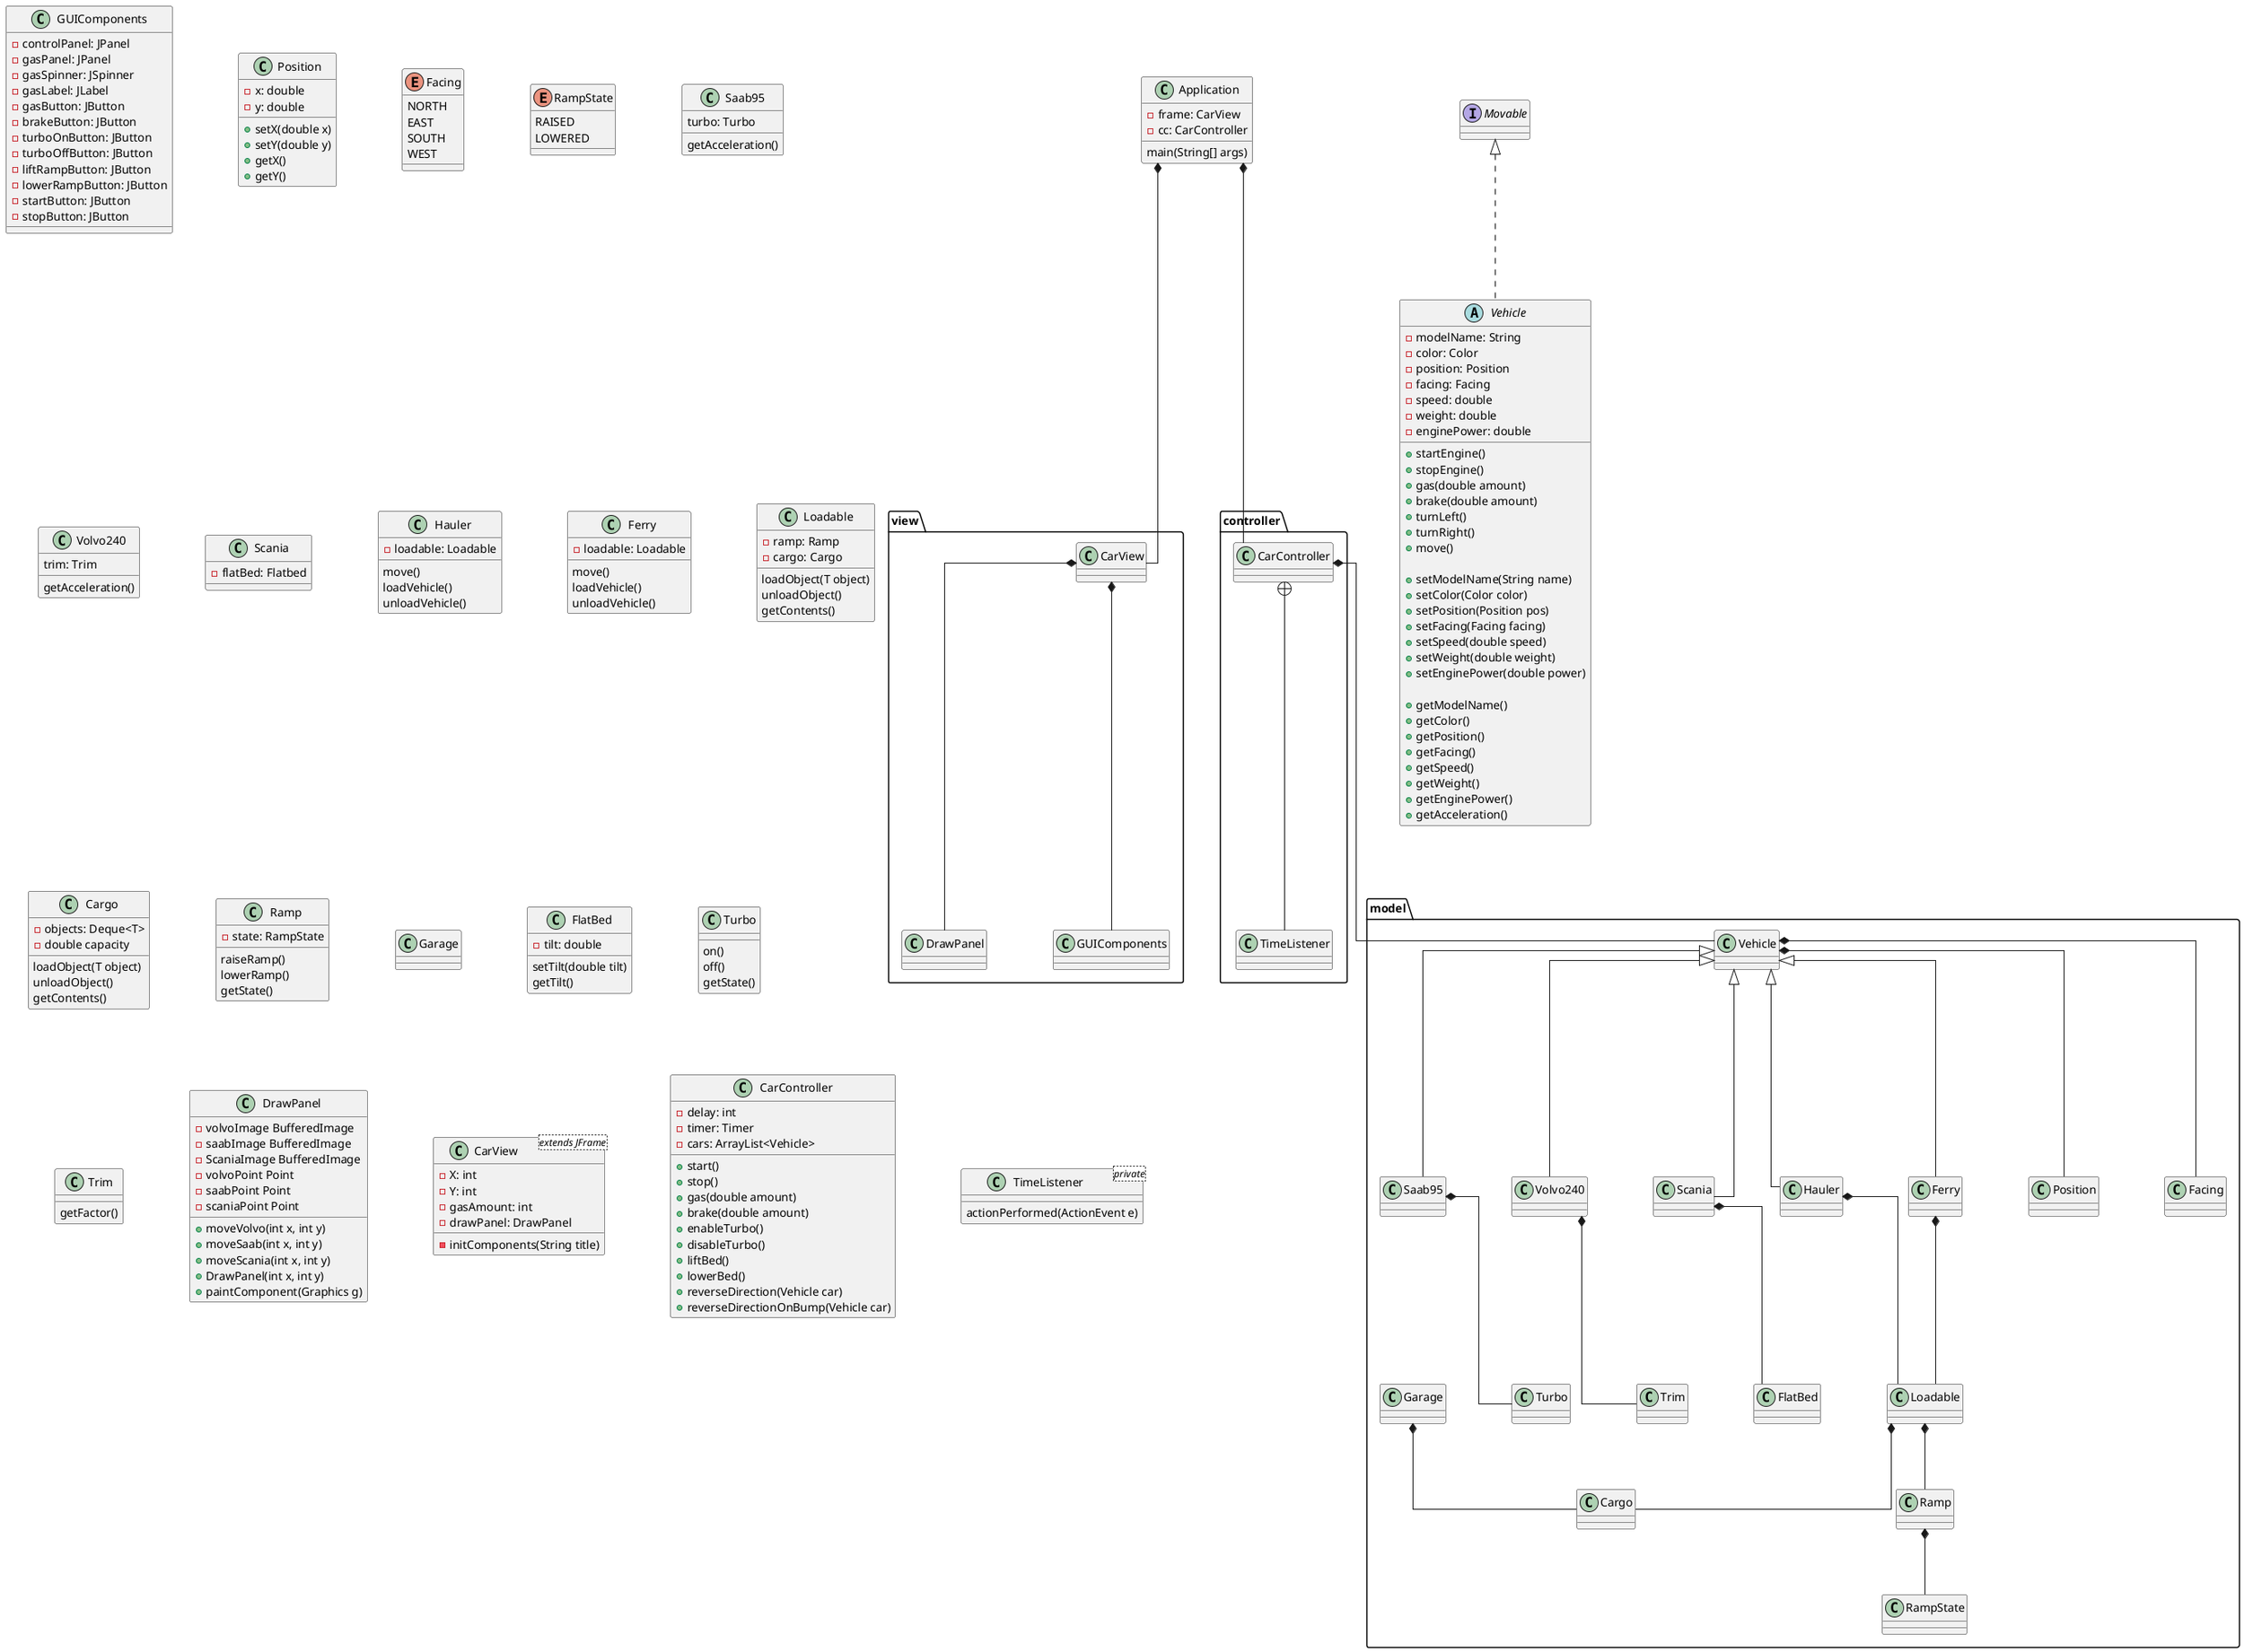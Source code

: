 @startuml new-uml
skinparam nodesep 80
skinparam ranksep 80
skinparam Linetype ortho
    package model {
        Vehicle             <|-- Saab95
        Vehicle             <|-- Volvo240
        Vehicle             <|-- Scania
        Vehicle             <|-- Hauler
        Vehicle             <|-- Ferry

        Vehicle             *-- Position
        Vehicle             *-- Facing

        Volvo240            *-- Trim
        Saab95              *-- Turbo
        Hauler              *-- Loadable
        Ferry               *-- Loadable
        Loadable            *-- Ramp
        Loadable            *-- Cargo
        Garage              *-- Cargo
        Scania              *-- FlatBed
        Ramp                *-- RampState
    }

    package view {
        CarView             *-- DrawPanel
        CarView             *-- GUIComponents
    }

    package controller {      
        CarController       +-- TimeListener
    }

    CarController           *-- Vehicle
    Application             *-- CarView
    Application             *-- CarController

    class GUIComponents {
        -controlPanel: JPanel
        -gasPanel: JPanel
        -gasSpinner: JSpinner
        -gasLabel: JLabel
        -gasButton: JButton
        -brakeButton: JButton
        -turboOnButton: JButton
        -turboOffButton: JButton
        -liftRampButton: JButton
        -lowerRampButton: JButton
        -startButton: JButton
        -stopButton: JButton
    }

    class Application {
        -frame: CarView
        -cc: CarController
        main(String[] args)
    }

    interface Movable {

    }

    /' Position, etc '/

    class Position {
        -x: double
        -y: double
        +setX(double x)
        +setY(double y)
        +getX()
        +getY()
    }

    /' Enums '/

    enum Facing {
        NORTH
        EAST
        SOUTH
        WEST
    }

    enum RampState {
        RAISED
        LOWERED
    }

    /' Vehicle Class '/
    
    abstract Vehicle implements Movable {
        -modelName: String
        -color: Color
        -position: Position
        -facing: Facing
        -speed: double
        -weight: double
        -enginePower: double

        +startEngine()
        +stopEngine()
        +gas(double amount)
        +brake(double amount)
        +turnLeft()
        +turnRight()
        +move()

        +setModelName(String name)
        +setColor(Color color)
        +setPosition(Position pos)
        +setFacing(Facing facing)
        +setSpeed(double speed)
        +setWeight(double weight)
        +setEnginePower(double power)

        +getModelName()
        +getColor()
        +getPosition()
        +getFacing()
        +getSpeed()
        +getWeight()
        +getEnginePower()
        +getAcceleration()
    }

    /' Vehicles '/

    class Saab95 {
        turbo: Turbo
        getAcceleration()
    }

    class Volvo240 {
        trim: Trim
        getAcceleration()
    }

    class Scania {
        -flatBed: Flatbed
    }

    class Hauler{
        -loadable: Loadable
        move()
        loadVehicle()
        unloadVehicle()
    }

    class Ferry {
        -loadable: Loadable
        move()
        loadVehicle()
        unloadVehicle()
    }

    /' Vehicle Components '/

    class Loadable {
        -ramp: Ramp
        -cargo: Cargo

        loadObject(T object)
        unloadObject()
        getContents()
    }

    class Cargo{
        -objects: Deque<T>
        -double capacity

        loadObject(T object)
        unloadObject()
        getContents()
    }

    class Ramp {
        -state: RampState
        raiseRamp()
        lowerRamp()
        getState()
    }

    class Garage {

    }

    class FlatBed {
        -tilt: double
        setTilt(double tilt)
        getTilt()
    }

    class Turbo {
        on()
        off()
        getState()
    }

    class Trim {
        getFactor()
    }

    /' View '/

    class DrawPanel {
        -volvoImage BufferedImage
        -saabImage BufferedImage
        -ScaniaImage BufferedImage
        -volvoPoint Point
        -saabPoint Point
        -scaniaPoint Point

        +moveVolvo(int x, int y)
        +moveSaab(int x, int y)
        +moveScania(int x, int y)
        +DrawPanel(int x, int y)
        +paintComponent(Graphics g)
    }

    class CarView <extends JFrame> {
        -X: int
        -Y: int
        -gasAmount: int
        -drawPanel: DrawPanel

        -initComponents(String title)
    }

    class CarController {
        -delay: int
        -timer: Timer
        -cars: ArrayList<Vehicle>
        +start()
        +stop()
        +gas(double amount)
        +brake(double amount)
        +enableTurbo()
        +disableTurbo()
        +liftBed()
        +lowerBed()
        +reverseDirection(Vehicle car)
        +reverseDirectionOnBump(Vehicle car)
    }

    class TimeListener<private> {
        actionPerformed(ActionEvent e)
    }
    

@enduml
